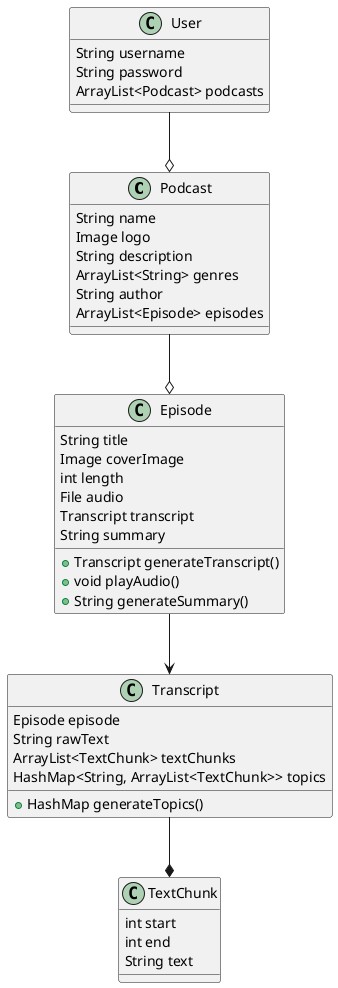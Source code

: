 @startuml
'https://plantuml.com/class-diagram

class Podcast
class Episode
class Transcript
class TextChunk
class User

Podcast --o Episode
Episode --> Transcript
Transcript --* TextChunk
User --o Podcast

class Podcast {
String name
Image logo
String description
ArrayList<String> genres
String author
ArrayList<Episode> episodes
}

class Episode {
String title
Image coverImage
int length
File audio
Transcript transcript
String summary
+Transcript generateTranscript()
+void playAudio()
+String generateSummary()
}

class Transcript {
Episode episode
String rawText
ArrayList<TextChunk> textChunks
HashMap<String, ArrayList<TextChunk>> topics
+HashMap generateTopics()
}

class TextChunk {
int start
int end
String text
}

class User {
String username
String password
ArrayList<Podcast> podcasts
}

@enduml